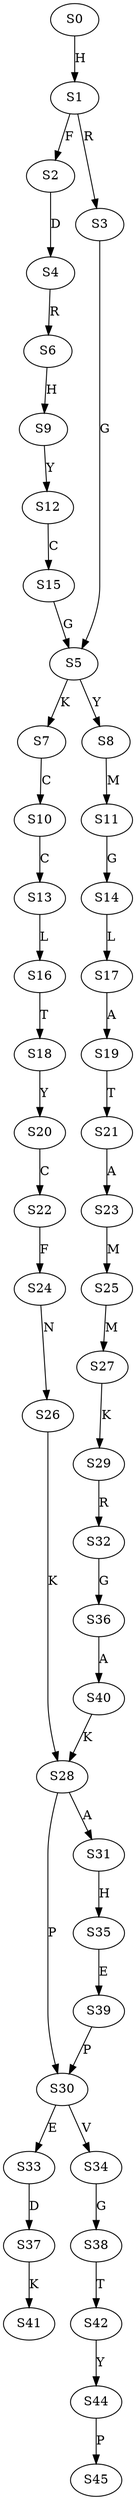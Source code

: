 strict digraph  {
	S0 -> S1 [ label = H ];
	S1 -> S2 [ label = F ];
	S1 -> S3 [ label = R ];
	S2 -> S4 [ label = D ];
	S3 -> S5 [ label = G ];
	S4 -> S6 [ label = R ];
	S5 -> S7 [ label = K ];
	S5 -> S8 [ label = Y ];
	S6 -> S9 [ label = H ];
	S7 -> S10 [ label = C ];
	S8 -> S11 [ label = M ];
	S9 -> S12 [ label = Y ];
	S10 -> S13 [ label = C ];
	S11 -> S14 [ label = G ];
	S12 -> S15 [ label = C ];
	S13 -> S16 [ label = L ];
	S14 -> S17 [ label = L ];
	S15 -> S5 [ label = G ];
	S16 -> S18 [ label = T ];
	S17 -> S19 [ label = A ];
	S18 -> S20 [ label = Y ];
	S19 -> S21 [ label = T ];
	S20 -> S22 [ label = C ];
	S21 -> S23 [ label = A ];
	S22 -> S24 [ label = F ];
	S23 -> S25 [ label = M ];
	S24 -> S26 [ label = N ];
	S25 -> S27 [ label = M ];
	S26 -> S28 [ label = K ];
	S27 -> S29 [ label = K ];
	S28 -> S30 [ label = P ];
	S28 -> S31 [ label = A ];
	S29 -> S32 [ label = R ];
	S30 -> S33 [ label = E ];
	S30 -> S34 [ label = V ];
	S31 -> S35 [ label = H ];
	S32 -> S36 [ label = G ];
	S33 -> S37 [ label = D ];
	S34 -> S38 [ label = G ];
	S35 -> S39 [ label = E ];
	S36 -> S40 [ label = A ];
	S37 -> S41 [ label = K ];
	S38 -> S42 [ label = T ];
	S39 -> S30 [ label = P ];
	S40 -> S28 [ label = K ];
	S42 -> S44 [ label = Y ];
	S44 -> S45 [ label = P ];
}
